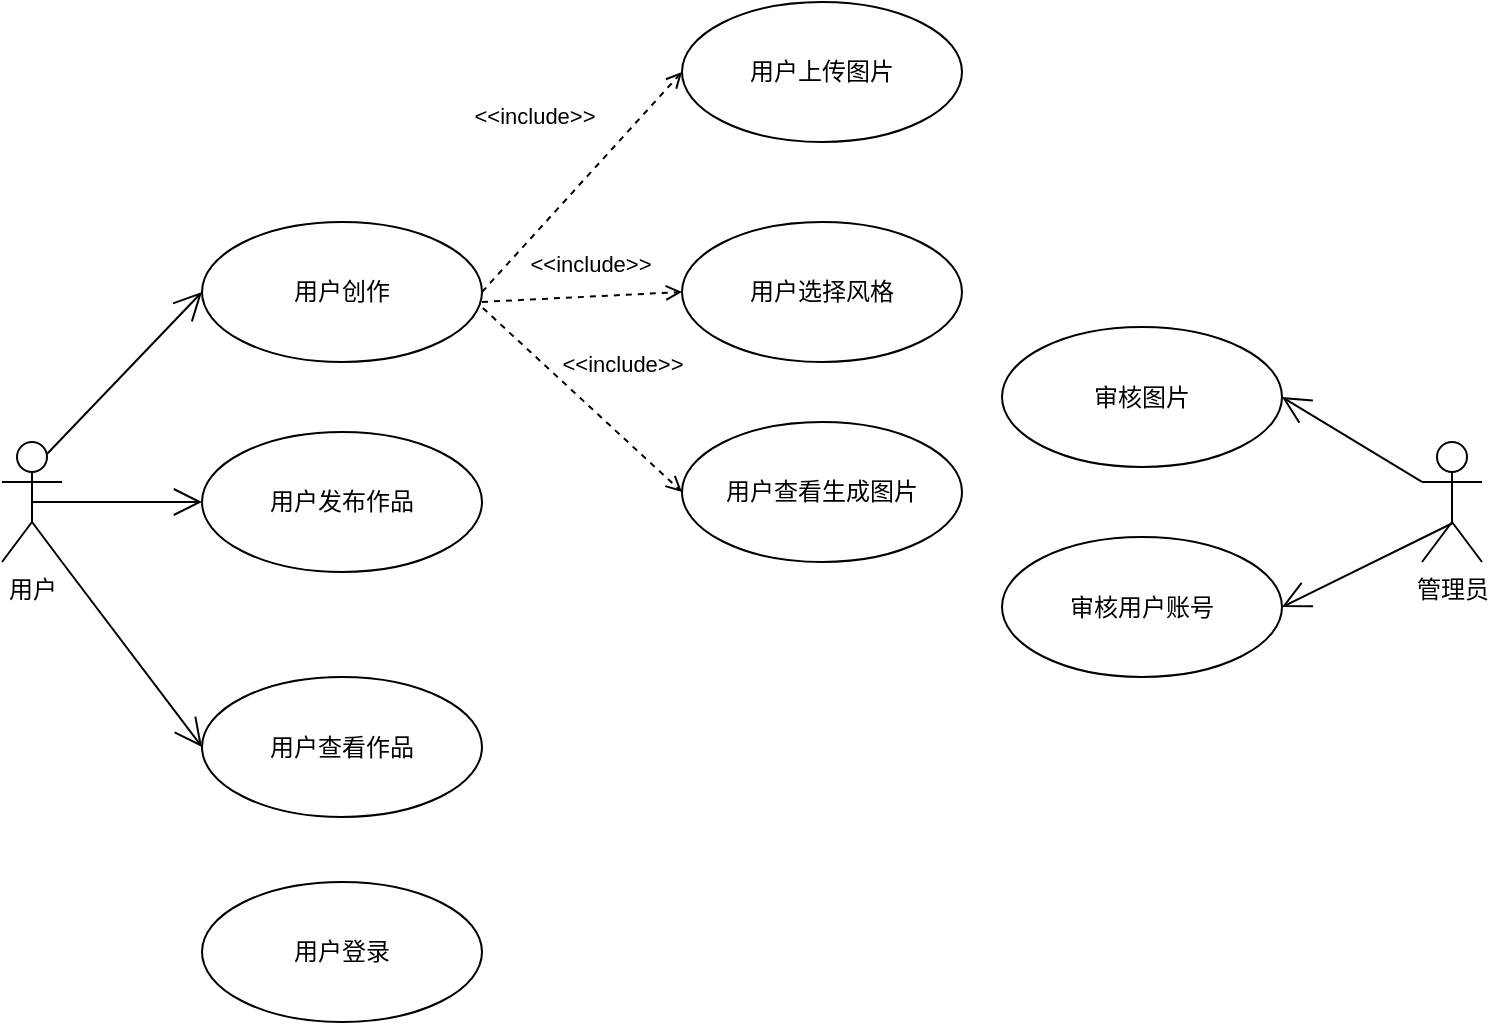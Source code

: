 <mxfile version="21.1.1" type="github">
  <diagram name="Page-1" id="Ls7K0tPQuNfY7hqSEUxq">
    <mxGraphModel dx="1290" dy="549" grid="1" gridSize="10" guides="1" tooltips="1" connect="1" arrows="1" fold="1" page="1" pageScale="1" pageWidth="850" pageHeight="1100" math="0" shadow="0">
      <root>
        <mxCell id="0" />
        <mxCell id="1" parent="0" />
        <mxCell id="lqsAXwYk-Pn6xzD3KIGw-6" value="管理员" style="shape=umlActor;verticalLabelPosition=bottom;verticalAlign=top;html=1;" parent="1" vertex="1">
          <mxGeometry x="750" y="500" width="30" height="60" as="geometry" />
        </mxCell>
        <mxCell id="lqsAXwYk-Pn6xzD3KIGw-9" value="用户上传图片" style="ellipse;whiteSpace=wrap;html=1;" parent="1" vertex="1">
          <mxGeometry x="380" y="280" width="140" height="70" as="geometry" />
        </mxCell>
        <mxCell id="lqsAXwYk-Pn6xzD3KIGw-10" value="用户选择风格" style="ellipse;whiteSpace=wrap;html=1;" parent="1" vertex="1">
          <mxGeometry x="380" y="390" width="140" height="70" as="geometry" />
        </mxCell>
        <mxCell id="lqsAXwYk-Pn6xzD3KIGw-11" value="用户查看生成图片" style="ellipse;whiteSpace=wrap;html=1;" parent="1" vertex="1">
          <mxGeometry x="380" y="490" width="140" height="70" as="geometry" />
        </mxCell>
        <mxCell id="lqsAXwYk-Pn6xzD3KIGw-12" value="用户发布作品" style="ellipse;whiteSpace=wrap;html=1;" parent="1" vertex="1">
          <mxGeometry x="140" y="495" width="140" height="70" as="geometry" />
        </mxCell>
        <mxCell id="lqsAXwYk-Pn6xzD3KIGw-13" value="用户查看作品" style="ellipse;whiteSpace=wrap;html=1;" parent="1" vertex="1">
          <mxGeometry x="140" y="617.5" width="140" height="70" as="geometry" />
        </mxCell>
        <mxCell id="lqsAXwYk-Pn6xzD3KIGw-14" value="审核图片" style="ellipse;whiteSpace=wrap;html=1;" parent="1" vertex="1">
          <mxGeometry x="540" y="442.5" width="140" height="70" as="geometry" />
        </mxCell>
        <mxCell id="lqsAXwYk-Pn6xzD3KIGw-15" value="审核用户账号" style="ellipse;whiteSpace=wrap;html=1;" parent="1" vertex="1">
          <mxGeometry x="540" y="547.5" width="140" height="70" as="geometry" />
        </mxCell>
        <mxCell id="lqsAXwYk-Pn6xzD3KIGw-28" value="用户" style="shape=umlActor;verticalLabelPosition=bottom;verticalAlign=top;html=1;" parent="1" vertex="1">
          <mxGeometry x="40" y="500" width="30" height="60" as="geometry" />
        </mxCell>
        <mxCell id="lqsAXwYk-Pn6xzD3KIGw-34" value="" style="endArrow=open;endFill=1;endSize=12;html=1;rounded=0;exitX=0.5;exitY=0.5;exitDx=0;exitDy=0;exitPerimeter=0;entryX=0;entryY=0.5;entryDx=0;entryDy=0;" parent="1" source="lqsAXwYk-Pn6xzD3KIGw-28" target="lqsAXwYk-Pn6xzD3KIGw-12" edge="1">
          <mxGeometry width="160" relative="1" as="geometry">
            <mxPoint x="80" y="530" as="sourcePoint" />
            <mxPoint x="160" y="565" as="targetPoint" />
          </mxGeometry>
        </mxCell>
        <mxCell id="lqsAXwYk-Pn6xzD3KIGw-35" value="" style="endArrow=open;endFill=1;endSize=12;html=1;rounded=0;exitX=1;exitY=1;exitDx=0;exitDy=0;exitPerimeter=0;entryX=0;entryY=0.5;entryDx=0;entryDy=0;" parent="1" source="lqsAXwYk-Pn6xzD3KIGw-28" target="lqsAXwYk-Pn6xzD3KIGw-13" edge="1">
          <mxGeometry width="160" relative="1" as="geometry">
            <mxPoint x="65" y="540" as="sourcePoint" />
            <mxPoint x="160" y="660" as="targetPoint" />
          </mxGeometry>
        </mxCell>
        <mxCell id="lqsAXwYk-Pn6xzD3KIGw-36" value="" style="endArrow=open;endFill=1;endSize=12;html=1;rounded=0;exitX=0;exitY=0.333;exitDx=0;exitDy=0;exitPerimeter=0;entryX=1;entryY=0.5;entryDx=0;entryDy=0;" parent="1" source="lqsAXwYk-Pn6xzD3KIGw-6" target="lqsAXwYk-Pn6xzD3KIGw-14" edge="1">
          <mxGeometry width="160" relative="1" as="geometry">
            <mxPoint x="740" y="480" as="sourcePoint" />
            <mxPoint x="900" y="480" as="targetPoint" />
          </mxGeometry>
        </mxCell>
        <mxCell id="lqsAXwYk-Pn6xzD3KIGw-37" value="" style="endArrow=open;endFill=1;endSize=12;html=1;rounded=0;exitX=0.506;exitY=0.677;exitDx=0;exitDy=0;exitPerimeter=0;entryX=1;entryY=0.5;entryDx=0;entryDy=0;" parent="1" source="lqsAXwYk-Pn6xzD3KIGw-6" target="lqsAXwYk-Pn6xzD3KIGw-15" edge="1">
          <mxGeometry width="160" relative="1" as="geometry">
            <mxPoint x="760" y="530" as="sourcePoint" />
            <mxPoint x="690" y="488" as="targetPoint" />
          </mxGeometry>
        </mxCell>
        <mxCell id="lqsAXwYk-Pn6xzD3KIGw-38" value="用户登录" style="ellipse;whiteSpace=wrap;html=1;" parent="1" vertex="1">
          <mxGeometry x="140" y="720" width="140" height="70" as="geometry" />
        </mxCell>
        <mxCell id="lqsAXwYk-Pn6xzD3KIGw-39" value="用户创作" style="ellipse;whiteSpace=wrap;html=1;" parent="1" vertex="1">
          <mxGeometry x="140" y="390" width="140" height="70" as="geometry" />
        </mxCell>
        <mxCell id="lqsAXwYk-Pn6xzD3KIGw-40" value="" style="endArrow=open;endFill=1;endSize=12;html=1;rounded=0;exitX=0.75;exitY=0.1;exitDx=0;exitDy=0;exitPerimeter=0;entryX=0;entryY=0.5;entryDx=0;entryDy=0;" parent="1" source="lqsAXwYk-Pn6xzD3KIGw-28" target="lqsAXwYk-Pn6xzD3KIGw-39" edge="1">
          <mxGeometry width="160" relative="1" as="geometry">
            <mxPoint x="65" y="540" as="sourcePoint" />
            <mxPoint x="160" y="660" as="targetPoint" />
          </mxGeometry>
        </mxCell>
        <mxCell id="QdY-Qry2OtvvlMqrms4v-1" value="&amp;lt;&amp;lt;include&amp;gt;&amp;gt;" style="html=1;verticalAlign=bottom;labelBackgroundColor=none;endArrow=open;endFill=0;dashed=1;rounded=0;entryX=0;entryY=0.5;entryDx=0;entryDy=0;exitX=1;exitY=0.5;exitDx=0;exitDy=0;" edge="1" parent="1" source="lqsAXwYk-Pn6xzD3KIGw-39" target="lqsAXwYk-Pn6xzD3KIGw-9">
          <mxGeometry x="0.015" y="34" width="160" relative="1" as="geometry">
            <mxPoint x="230" y="370" as="sourcePoint" />
            <mxPoint x="390" y="370" as="targetPoint" />
            <mxPoint as="offset" />
          </mxGeometry>
        </mxCell>
        <mxCell id="QdY-Qry2OtvvlMqrms4v-2" value="&amp;lt;&amp;lt;include&amp;gt;&amp;gt;" style="html=1;verticalAlign=bottom;labelBackgroundColor=none;endArrow=open;endFill=0;dashed=1;rounded=0;entryX=0;entryY=0.5;entryDx=0;entryDy=0;exitX=1;exitY=0.571;exitDx=0;exitDy=0;exitPerimeter=0;" edge="1" parent="1" source="lqsAXwYk-Pn6xzD3KIGw-39" target="lqsAXwYk-Pn6xzD3KIGw-10">
          <mxGeometry x="0.08" y="7" width="160" relative="1" as="geometry">
            <mxPoint x="290" y="435" as="sourcePoint" />
            <mxPoint x="365" y="325" as="targetPoint" />
            <mxPoint as="offset" />
          </mxGeometry>
        </mxCell>
        <mxCell id="QdY-Qry2OtvvlMqrms4v-3" value="&amp;lt;&amp;lt;include&amp;gt;&amp;gt;" style="html=1;verticalAlign=bottom;labelBackgroundColor=none;endArrow=open;endFill=0;dashed=1;rounded=0;entryX=0;entryY=0.5;entryDx=0;entryDy=0;exitX=1.003;exitY=0.614;exitDx=0;exitDy=0;exitPerimeter=0;" edge="1" parent="1" source="lqsAXwYk-Pn6xzD3KIGw-39" target="lqsAXwYk-Pn6xzD3KIGw-11">
          <mxGeometry x="0.124" y="20" width="160" relative="1" as="geometry">
            <mxPoint x="290" y="440" as="sourcePoint" />
            <mxPoint x="390" y="435" as="targetPoint" />
            <mxPoint as="offset" />
          </mxGeometry>
        </mxCell>
      </root>
    </mxGraphModel>
  </diagram>
</mxfile>
